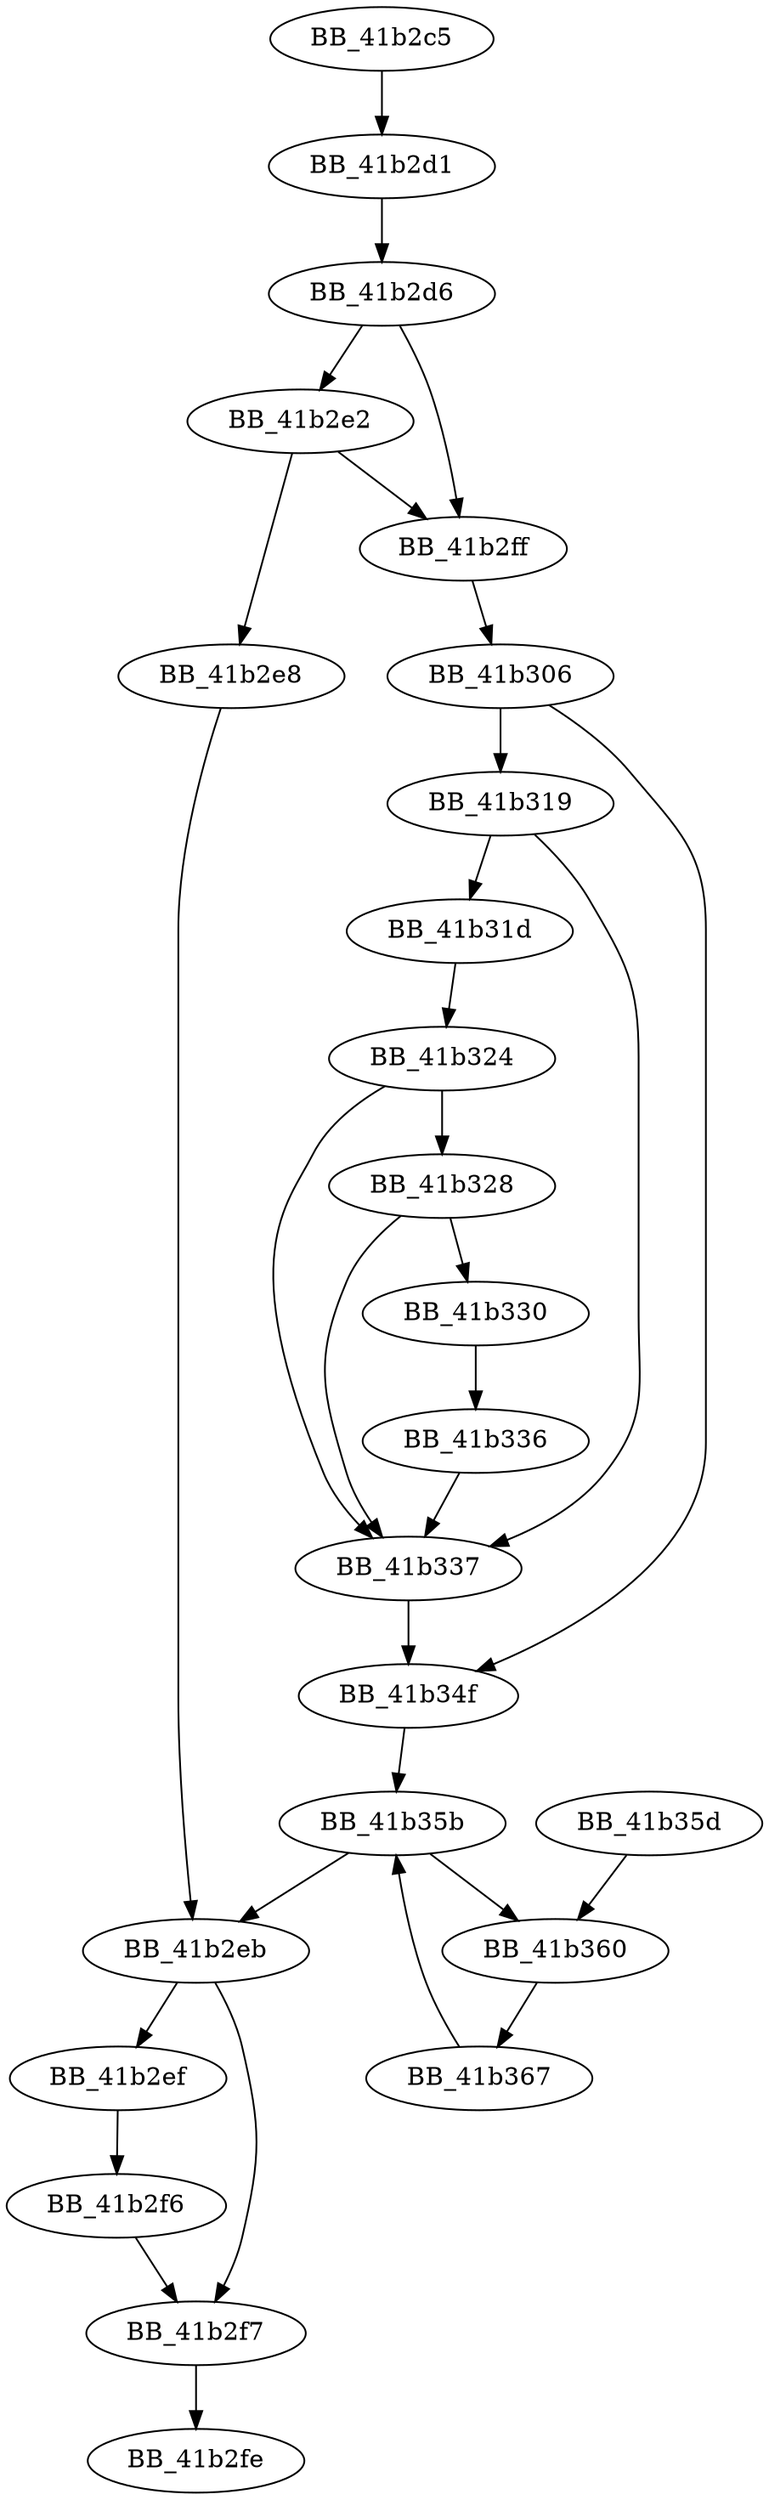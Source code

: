 DiGraph ___updatetmbcinfo{
BB_41b2c5->BB_41b2d1
BB_41b2d1->BB_41b2d6
BB_41b2d6->BB_41b2e2
BB_41b2d6->BB_41b2ff
BB_41b2e2->BB_41b2e8
BB_41b2e2->BB_41b2ff
BB_41b2e8->BB_41b2eb
BB_41b2eb->BB_41b2ef
BB_41b2eb->BB_41b2f7
BB_41b2ef->BB_41b2f6
BB_41b2f6->BB_41b2f7
BB_41b2f7->BB_41b2fe
BB_41b2ff->BB_41b306
BB_41b306->BB_41b319
BB_41b306->BB_41b34f
BB_41b319->BB_41b31d
BB_41b319->BB_41b337
BB_41b31d->BB_41b324
BB_41b324->BB_41b328
BB_41b324->BB_41b337
BB_41b328->BB_41b330
BB_41b328->BB_41b337
BB_41b330->BB_41b336
BB_41b336->BB_41b337
BB_41b337->BB_41b34f
BB_41b34f->BB_41b35b
BB_41b35b->BB_41b2eb
BB_41b35b->BB_41b360
BB_41b35d->BB_41b360
BB_41b360->BB_41b367
BB_41b367->BB_41b35b
}

